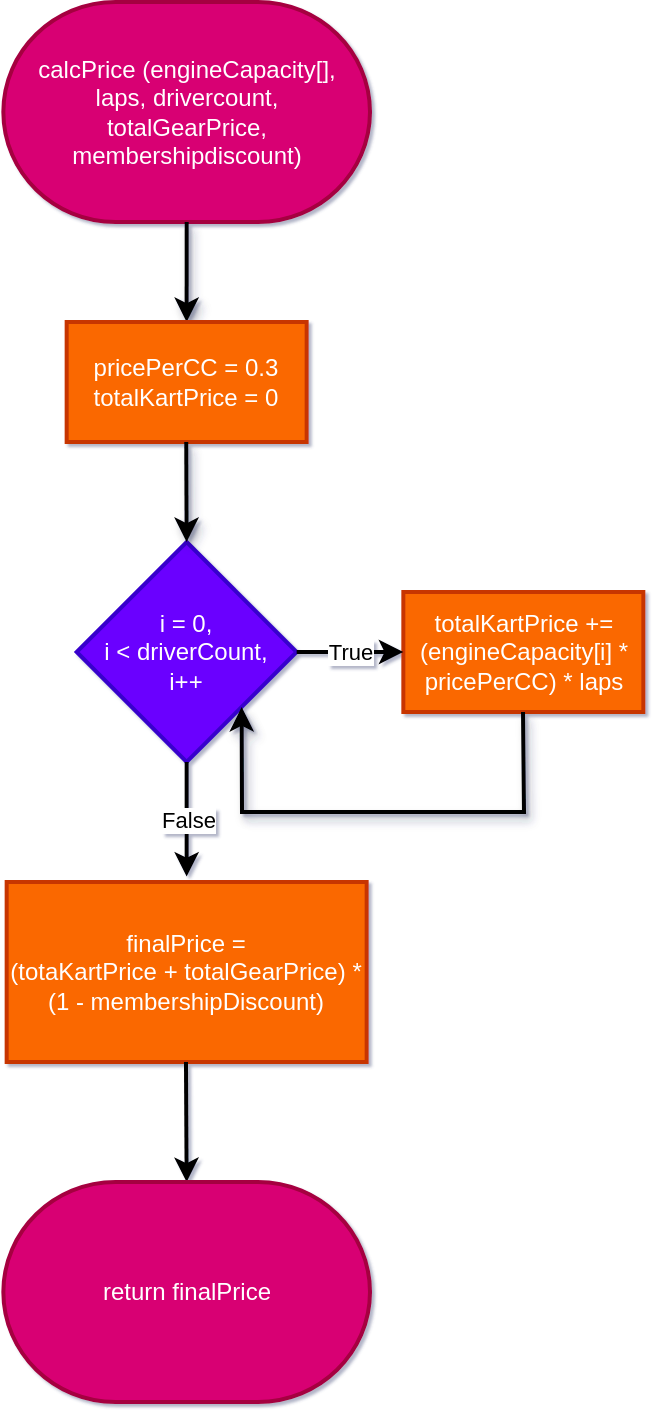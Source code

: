 <mxfile>
    <diagram id="K8iId4k65Lw2WxyyQW85" name="Page-1">
        <mxGraphModel dx="722" dy="1385" grid="1" gridSize="10" guides="1" tooltips="1" connect="1" arrows="1" fold="1" page="1" pageScale="1" pageWidth="827" pageHeight="1169" math="0" shadow="1">
            <root>
                <mxCell id="0"/>
                <mxCell id="1" parent="0"/>
                <mxCell id="2" value="calcPrice (engineCapacity[],&lt;br&gt;laps, drivercount,&lt;br&gt;totalGearPrice, membershipdiscount)" style="strokeWidth=2;html=1;shape=mxgraph.flowchart.terminator;whiteSpace=wrap;fillColor=#d80073;fontColor=#ffffff;strokeColor=#A50040;" parent="1" vertex="1">
                    <mxGeometry x="106.67" y="60" width="183.33" height="110" as="geometry"/>
                </mxCell>
                <mxCell id="5" value="" style="edgeStyle=none;html=1;strokeWidth=2;shadow=1;entryX=0.5;entryY=0;entryDx=0;entryDy=0;exitX=0.5;exitY=1;exitDx=0;exitDy=0;exitPerimeter=0;" parent="1" target="12" edge="1" source="2">
                    <mxGeometry relative="1" as="geometry">
                        <mxPoint x="197.99" y="170" as="sourcePoint"/>
                        <mxPoint x="198.33" y="220" as="targetPoint"/>
                    </mxGeometry>
                </mxCell>
                <mxCell id="10" value="totalKartPrice += (engineCapacity[i] * pricePerCC) * laps" style="whiteSpace=wrap;html=1;strokeWidth=2;fillColor=#fa6800;fontColor=#FFFFFF;strokeColor=#C73500;" parent="1" vertex="1">
                    <mxGeometry x="306.67" y="355" width="120" height="60" as="geometry"/>
                </mxCell>
                <mxCell id="11" value="i = 0,&lt;br&gt;i &amp;lt; driverCount,&lt;br&gt;i++" style="rhombus;whiteSpace=wrap;html=1;strokeWidth=2;fillColor=#6a00ff;fontColor=#ffffff;strokeColor=#3700CC;" parent="1" vertex="1">
                    <mxGeometry x="143.33" y="330" width="110" height="110" as="geometry"/>
                </mxCell>
                <mxCell id="12" value="pricePerCC = 0.3&lt;br&gt;totalKartPrice = 0" style="whiteSpace=wrap;html=1;strokeWidth=2;fillColor=#fa6800;fontColor=#FFFFFF;strokeColor=#C73500;" parent="1" vertex="1">
                    <mxGeometry x="138.33" y="220" width="120" height="60" as="geometry"/>
                </mxCell>
                <mxCell id="13" value="" style="edgeStyle=none;html=1;strokeWidth=2;shadow=1;entryX=0.5;entryY=0;entryDx=0;entryDy=0;" parent="1" target="11" edge="1">
                    <mxGeometry relative="1" as="geometry">
                        <mxPoint x="198.13" y="280" as="sourcePoint"/>
                        <mxPoint x="198.14" y="330" as="targetPoint"/>
                    </mxGeometry>
                </mxCell>
                <mxCell id="15" value="finalPrice =&lt;br&gt;(totaKartPrice + totalGearPrice) *&lt;br&gt;(1 - membershipDiscount)" style="whiteSpace=wrap;html=1;strokeWidth=2;fillColor=#fa6800;fontColor=#FFFFFF;strokeColor=#C73500;" parent="1" vertex="1">
                    <mxGeometry x="108.33" y="500" width="180" height="90" as="geometry"/>
                </mxCell>
                <mxCell id="17" value="" style="edgeStyle=none;html=1;strokeWidth=2;entryX=0.5;entryY=0;entryDx=0;entryDy=0;entryPerimeter=0;" parent="1" edge="1">
                    <mxGeometry relative="1" as="geometry">
                        <mxPoint x="197.99" y="590" as="sourcePoint"/>
                        <mxPoint x="198.34" y="650" as="targetPoint"/>
                    </mxGeometry>
                </mxCell>
                <mxCell id="26" value="" style="edgeStyle=none;html=1;strokeWidth=2;shadow=1;rounded=0;curved=0;entryX=1;entryY=1;entryDx=0;entryDy=0;" parent="1" target="11" edge="1">
                    <mxGeometry relative="1" as="geometry">
                        <mxPoint x="366.51" y="415" as="sourcePoint"/>
                        <mxPoint x="200" y="465" as="targetPoint"/>
                        <Array as="points">
                            <mxPoint x="367" y="465"/>
                            <mxPoint x="226" y="465"/>
                        </Array>
                    </mxGeometry>
                </mxCell>
                <mxCell id="27" value="" style="endArrow=classic;html=1;exitX=1;exitY=0.5;exitDx=0;exitDy=0;entryX=0;entryY=0.5;entryDx=0;entryDy=0;strokeWidth=2;" parent="1" source="11" target="10" edge="1">
                    <mxGeometry relative="1" as="geometry">
                        <mxPoint x="160" y="430" as="sourcePoint"/>
                        <mxPoint x="260" y="430" as="targetPoint"/>
                    </mxGeometry>
                </mxCell>
                <mxCell id="28" value="True" style="edgeLabel;resizable=0;html=1;;align=center;verticalAlign=middle;" parent="27" connectable="0" vertex="1">
                    <mxGeometry relative="1" as="geometry"/>
                </mxCell>
                <mxCell id="30" value="" style="endArrow=classic;html=1;exitX=0.5;exitY=1;exitDx=0;exitDy=0;entryX=0.5;entryY=-0.03;entryDx=0;entryDy=0;entryPerimeter=0;strokeWidth=2;" parent="1" source="11" target="15" edge="1">
                    <mxGeometry relative="1" as="geometry">
                        <mxPoint x="160" y="430" as="sourcePoint"/>
                        <mxPoint x="260" y="430" as="targetPoint"/>
                    </mxGeometry>
                </mxCell>
                <mxCell id="31" value="False" style="edgeLabel;resizable=0;html=1;;align=center;verticalAlign=middle;" parent="30" connectable="0" vertex="1">
                    <mxGeometry relative="1" as="geometry"/>
                </mxCell>
                <mxCell id="33" value="return finalPrice" style="strokeWidth=2;html=1;shape=mxgraph.flowchart.terminator;whiteSpace=wrap;fillColor=#d80073;fontColor=#ffffff;strokeColor=#A50040;" vertex="1" parent="1">
                    <mxGeometry x="106.67" y="650" width="183.33" height="110" as="geometry"/>
                </mxCell>
            </root>
        </mxGraphModel>
    </diagram>
</mxfile>